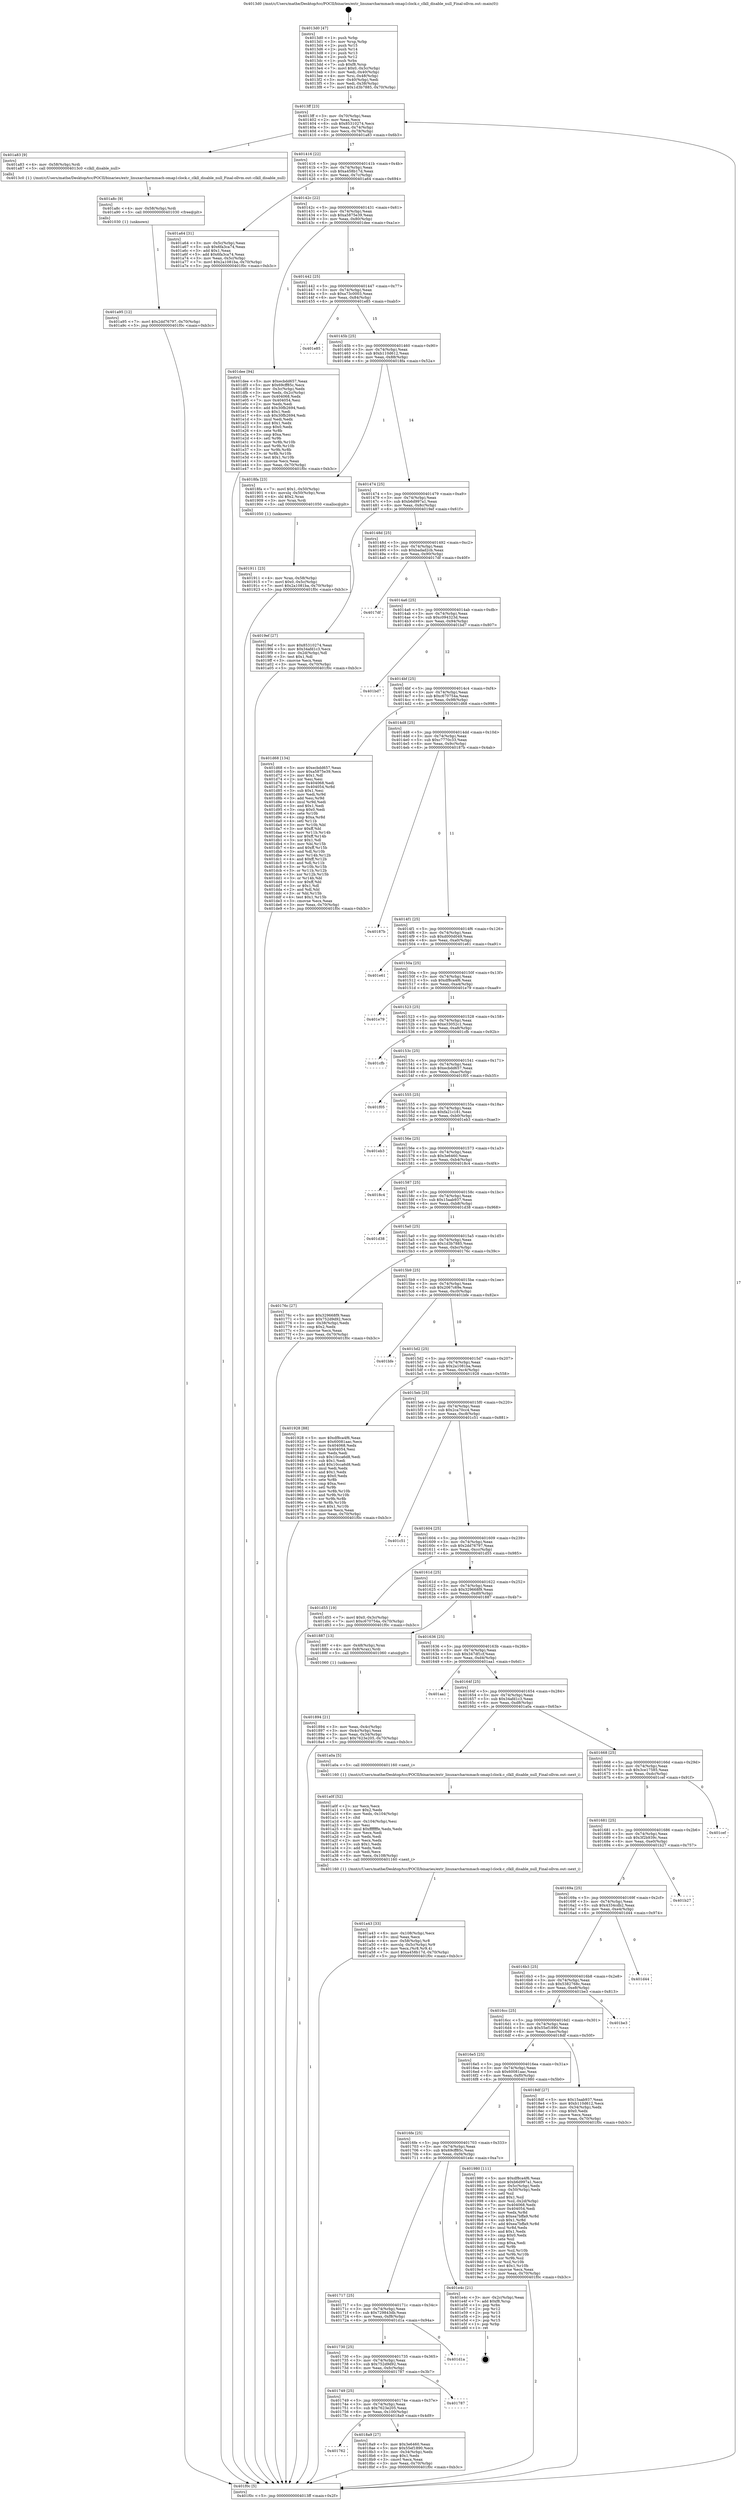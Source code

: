digraph "0x4013d0" {
  label = "0x4013d0 (/mnt/c/Users/mathe/Desktop/tcc/POCII/binaries/extr_linuxarcharmmach-omap1clock.c_clkll_disable_null_Final-ollvm.out::main(0))"
  labelloc = "t"
  node[shape=record]

  Entry [label="",width=0.3,height=0.3,shape=circle,fillcolor=black,style=filled]
  "0x4013ff" [label="{
     0x4013ff [23]\l
     | [instrs]\l
     &nbsp;&nbsp;0x4013ff \<+3\>: mov -0x70(%rbp),%eax\l
     &nbsp;&nbsp;0x401402 \<+2\>: mov %eax,%ecx\l
     &nbsp;&nbsp;0x401404 \<+6\>: sub $0x85310274,%ecx\l
     &nbsp;&nbsp;0x40140a \<+3\>: mov %eax,-0x74(%rbp)\l
     &nbsp;&nbsp;0x40140d \<+3\>: mov %ecx,-0x78(%rbp)\l
     &nbsp;&nbsp;0x401410 \<+6\>: je 0000000000401a83 \<main+0x6b3\>\l
  }"]
  "0x401a83" [label="{
     0x401a83 [9]\l
     | [instrs]\l
     &nbsp;&nbsp;0x401a83 \<+4\>: mov -0x58(%rbp),%rdi\l
     &nbsp;&nbsp;0x401a87 \<+5\>: call 00000000004013c0 \<clkll_disable_null\>\l
     | [calls]\l
     &nbsp;&nbsp;0x4013c0 \{1\} (/mnt/c/Users/mathe/Desktop/tcc/POCII/binaries/extr_linuxarcharmmach-omap1clock.c_clkll_disable_null_Final-ollvm.out::clkll_disable_null)\l
  }"]
  "0x401416" [label="{
     0x401416 [22]\l
     | [instrs]\l
     &nbsp;&nbsp;0x401416 \<+5\>: jmp 000000000040141b \<main+0x4b\>\l
     &nbsp;&nbsp;0x40141b \<+3\>: mov -0x74(%rbp),%eax\l
     &nbsp;&nbsp;0x40141e \<+5\>: sub $0xa458b17d,%eax\l
     &nbsp;&nbsp;0x401423 \<+3\>: mov %eax,-0x7c(%rbp)\l
     &nbsp;&nbsp;0x401426 \<+6\>: je 0000000000401a64 \<main+0x694\>\l
  }"]
  Exit [label="",width=0.3,height=0.3,shape=circle,fillcolor=black,style=filled,peripheries=2]
  "0x401a64" [label="{
     0x401a64 [31]\l
     | [instrs]\l
     &nbsp;&nbsp;0x401a64 \<+3\>: mov -0x5c(%rbp),%eax\l
     &nbsp;&nbsp;0x401a67 \<+5\>: sub $0x6fa3ca74,%eax\l
     &nbsp;&nbsp;0x401a6c \<+3\>: add $0x1,%eax\l
     &nbsp;&nbsp;0x401a6f \<+5\>: add $0x6fa3ca74,%eax\l
     &nbsp;&nbsp;0x401a74 \<+3\>: mov %eax,-0x5c(%rbp)\l
     &nbsp;&nbsp;0x401a77 \<+7\>: movl $0x2a1081ba,-0x70(%rbp)\l
     &nbsp;&nbsp;0x401a7e \<+5\>: jmp 0000000000401f0c \<main+0xb3c\>\l
  }"]
  "0x40142c" [label="{
     0x40142c [22]\l
     | [instrs]\l
     &nbsp;&nbsp;0x40142c \<+5\>: jmp 0000000000401431 \<main+0x61\>\l
     &nbsp;&nbsp;0x401431 \<+3\>: mov -0x74(%rbp),%eax\l
     &nbsp;&nbsp;0x401434 \<+5\>: sub $0xa5875e39,%eax\l
     &nbsp;&nbsp;0x401439 \<+3\>: mov %eax,-0x80(%rbp)\l
     &nbsp;&nbsp;0x40143c \<+6\>: je 0000000000401dee \<main+0xa1e\>\l
  }"]
  "0x401a95" [label="{
     0x401a95 [12]\l
     | [instrs]\l
     &nbsp;&nbsp;0x401a95 \<+7\>: movl $0x2dd76797,-0x70(%rbp)\l
     &nbsp;&nbsp;0x401a9c \<+5\>: jmp 0000000000401f0c \<main+0xb3c\>\l
  }"]
  "0x401dee" [label="{
     0x401dee [94]\l
     | [instrs]\l
     &nbsp;&nbsp;0x401dee \<+5\>: mov $0xecbdd657,%eax\l
     &nbsp;&nbsp;0x401df3 \<+5\>: mov $0x69cff85c,%ecx\l
     &nbsp;&nbsp;0x401df8 \<+3\>: mov -0x3c(%rbp),%edx\l
     &nbsp;&nbsp;0x401dfb \<+3\>: mov %edx,-0x2c(%rbp)\l
     &nbsp;&nbsp;0x401dfe \<+7\>: mov 0x404068,%edx\l
     &nbsp;&nbsp;0x401e05 \<+7\>: mov 0x404054,%esi\l
     &nbsp;&nbsp;0x401e0c \<+2\>: mov %edx,%edi\l
     &nbsp;&nbsp;0x401e0e \<+6\>: add $0x30fb2694,%edi\l
     &nbsp;&nbsp;0x401e14 \<+3\>: sub $0x1,%edi\l
     &nbsp;&nbsp;0x401e17 \<+6\>: sub $0x30fb2694,%edi\l
     &nbsp;&nbsp;0x401e1d \<+3\>: imul %edi,%edx\l
     &nbsp;&nbsp;0x401e20 \<+3\>: and $0x1,%edx\l
     &nbsp;&nbsp;0x401e23 \<+3\>: cmp $0x0,%edx\l
     &nbsp;&nbsp;0x401e26 \<+4\>: sete %r8b\l
     &nbsp;&nbsp;0x401e2a \<+3\>: cmp $0xa,%esi\l
     &nbsp;&nbsp;0x401e2d \<+4\>: setl %r9b\l
     &nbsp;&nbsp;0x401e31 \<+3\>: mov %r8b,%r10b\l
     &nbsp;&nbsp;0x401e34 \<+3\>: and %r9b,%r10b\l
     &nbsp;&nbsp;0x401e37 \<+3\>: xor %r9b,%r8b\l
     &nbsp;&nbsp;0x401e3a \<+3\>: or %r8b,%r10b\l
     &nbsp;&nbsp;0x401e3d \<+4\>: test $0x1,%r10b\l
     &nbsp;&nbsp;0x401e41 \<+3\>: cmovne %ecx,%eax\l
     &nbsp;&nbsp;0x401e44 \<+3\>: mov %eax,-0x70(%rbp)\l
     &nbsp;&nbsp;0x401e47 \<+5\>: jmp 0000000000401f0c \<main+0xb3c\>\l
  }"]
  "0x401442" [label="{
     0x401442 [25]\l
     | [instrs]\l
     &nbsp;&nbsp;0x401442 \<+5\>: jmp 0000000000401447 \<main+0x77\>\l
     &nbsp;&nbsp;0x401447 \<+3\>: mov -0x74(%rbp),%eax\l
     &nbsp;&nbsp;0x40144a \<+5\>: sub $0xa73c0003,%eax\l
     &nbsp;&nbsp;0x40144f \<+6\>: mov %eax,-0x84(%rbp)\l
     &nbsp;&nbsp;0x401455 \<+6\>: je 0000000000401e85 \<main+0xab5\>\l
  }"]
  "0x401a8c" [label="{
     0x401a8c [9]\l
     | [instrs]\l
     &nbsp;&nbsp;0x401a8c \<+4\>: mov -0x58(%rbp),%rdi\l
     &nbsp;&nbsp;0x401a90 \<+5\>: call 0000000000401030 \<free@plt\>\l
     | [calls]\l
     &nbsp;&nbsp;0x401030 \{1\} (unknown)\l
  }"]
  "0x401e85" [label="{
     0x401e85\l
  }", style=dashed]
  "0x40145b" [label="{
     0x40145b [25]\l
     | [instrs]\l
     &nbsp;&nbsp;0x40145b \<+5\>: jmp 0000000000401460 \<main+0x90\>\l
     &nbsp;&nbsp;0x401460 \<+3\>: mov -0x74(%rbp),%eax\l
     &nbsp;&nbsp;0x401463 \<+5\>: sub $0xb110d612,%eax\l
     &nbsp;&nbsp;0x401468 \<+6\>: mov %eax,-0x88(%rbp)\l
     &nbsp;&nbsp;0x40146e \<+6\>: je 00000000004018fa \<main+0x52a\>\l
  }"]
  "0x401a43" [label="{
     0x401a43 [33]\l
     | [instrs]\l
     &nbsp;&nbsp;0x401a43 \<+6\>: mov -0x108(%rbp),%ecx\l
     &nbsp;&nbsp;0x401a49 \<+3\>: imul %eax,%ecx\l
     &nbsp;&nbsp;0x401a4c \<+4\>: mov -0x58(%rbp),%r8\l
     &nbsp;&nbsp;0x401a50 \<+4\>: movslq -0x5c(%rbp),%r9\l
     &nbsp;&nbsp;0x401a54 \<+4\>: mov %ecx,(%r8,%r9,4)\l
     &nbsp;&nbsp;0x401a58 \<+7\>: movl $0xa458b17d,-0x70(%rbp)\l
     &nbsp;&nbsp;0x401a5f \<+5\>: jmp 0000000000401f0c \<main+0xb3c\>\l
  }"]
  "0x4018fa" [label="{
     0x4018fa [23]\l
     | [instrs]\l
     &nbsp;&nbsp;0x4018fa \<+7\>: movl $0x1,-0x50(%rbp)\l
     &nbsp;&nbsp;0x401901 \<+4\>: movslq -0x50(%rbp),%rax\l
     &nbsp;&nbsp;0x401905 \<+4\>: shl $0x2,%rax\l
     &nbsp;&nbsp;0x401909 \<+3\>: mov %rax,%rdi\l
     &nbsp;&nbsp;0x40190c \<+5\>: call 0000000000401050 \<malloc@plt\>\l
     | [calls]\l
     &nbsp;&nbsp;0x401050 \{1\} (unknown)\l
  }"]
  "0x401474" [label="{
     0x401474 [25]\l
     | [instrs]\l
     &nbsp;&nbsp;0x401474 \<+5\>: jmp 0000000000401479 \<main+0xa9\>\l
     &nbsp;&nbsp;0x401479 \<+3\>: mov -0x74(%rbp),%eax\l
     &nbsp;&nbsp;0x40147c \<+5\>: sub $0xb6d997a1,%eax\l
     &nbsp;&nbsp;0x401481 \<+6\>: mov %eax,-0x8c(%rbp)\l
     &nbsp;&nbsp;0x401487 \<+6\>: je 00000000004019ef \<main+0x61f\>\l
  }"]
  "0x401a0f" [label="{
     0x401a0f [52]\l
     | [instrs]\l
     &nbsp;&nbsp;0x401a0f \<+2\>: xor %ecx,%ecx\l
     &nbsp;&nbsp;0x401a11 \<+5\>: mov $0x2,%edx\l
     &nbsp;&nbsp;0x401a16 \<+6\>: mov %edx,-0x104(%rbp)\l
     &nbsp;&nbsp;0x401a1c \<+1\>: cltd\l
     &nbsp;&nbsp;0x401a1d \<+6\>: mov -0x104(%rbp),%esi\l
     &nbsp;&nbsp;0x401a23 \<+2\>: idiv %esi\l
     &nbsp;&nbsp;0x401a25 \<+6\>: imul $0xfffffffe,%edx,%edx\l
     &nbsp;&nbsp;0x401a2b \<+2\>: mov %ecx,%edi\l
     &nbsp;&nbsp;0x401a2d \<+2\>: sub %edx,%edi\l
     &nbsp;&nbsp;0x401a2f \<+2\>: mov %ecx,%edx\l
     &nbsp;&nbsp;0x401a31 \<+3\>: sub $0x1,%edx\l
     &nbsp;&nbsp;0x401a34 \<+2\>: add %edx,%edi\l
     &nbsp;&nbsp;0x401a36 \<+2\>: sub %edi,%ecx\l
     &nbsp;&nbsp;0x401a38 \<+6\>: mov %ecx,-0x108(%rbp)\l
     &nbsp;&nbsp;0x401a3e \<+5\>: call 0000000000401160 \<next_i\>\l
     | [calls]\l
     &nbsp;&nbsp;0x401160 \{1\} (/mnt/c/Users/mathe/Desktop/tcc/POCII/binaries/extr_linuxarcharmmach-omap1clock.c_clkll_disable_null_Final-ollvm.out::next_i)\l
  }"]
  "0x4019ef" [label="{
     0x4019ef [27]\l
     | [instrs]\l
     &nbsp;&nbsp;0x4019ef \<+5\>: mov $0x85310274,%eax\l
     &nbsp;&nbsp;0x4019f4 \<+5\>: mov $0x34afd1c3,%ecx\l
     &nbsp;&nbsp;0x4019f9 \<+3\>: mov -0x2d(%rbp),%dl\l
     &nbsp;&nbsp;0x4019fc \<+3\>: test $0x1,%dl\l
     &nbsp;&nbsp;0x4019ff \<+3\>: cmovne %ecx,%eax\l
     &nbsp;&nbsp;0x401a02 \<+3\>: mov %eax,-0x70(%rbp)\l
     &nbsp;&nbsp;0x401a05 \<+5\>: jmp 0000000000401f0c \<main+0xb3c\>\l
  }"]
  "0x40148d" [label="{
     0x40148d [25]\l
     | [instrs]\l
     &nbsp;&nbsp;0x40148d \<+5\>: jmp 0000000000401492 \<main+0xc2\>\l
     &nbsp;&nbsp;0x401492 \<+3\>: mov -0x74(%rbp),%eax\l
     &nbsp;&nbsp;0x401495 \<+5\>: sub $0xbadad2cb,%eax\l
     &nbsp;&nbsp;0x40149a \<+6\>: mov %eax,-0x90(%rbp)\l
     &nbsp;&nbsp;0x4014a0 \<+6\>: je 00000000004017df \<main+0x40f\>\l
  }"]
  "0x401911" [label="{
     0x401911 [23]\l
     | [instrs]\l
     &nbsp;&nbsp;0x401911 \<+4\>: mov %rax,-0x58(%rbp)\l
     &nbsp;&nbsp;0x401915 \<+7\>: movl $0x0,-0x5c(%rbp)\l
     &nbsp;&nbsp;0x40191c \<+7\>: movl $0x2a1081ba,-0x70(%rbp)\l
     &nbsp;&nbsp;0x401923 \<+5\>: jmp 0000000000401f0c \<main+0xb3c\>\l
  }"]
  "0x4017df" [label="{
     0x4017df\l
  }", style=dashed]
  "0x4014a6" [label="{
     0x4014a6 [25]\l
     | [instrs]\l
     &nbsp;&nbsp;0x4014a6 \<+5\>: jmp 00000000004014ab \<main+0xdb\>\l
     &nbsp;&nbsp;0x4014ab \<+3\>: mov -0x74(%rbp),%eax\l
     &nbsp;&nbsp;0x4014ae \<+5\>: sub $0xc094323d,%eax\l
     &nbsp;&nbsp;0x4014b3 \<+6\>: mov %eax,-0x94(%rbp)\l
     &nbsp;&nbsp;0x4014b9 \<+6\>: je 0000000000401bd7 \<main+0x807\>\l
  }"]
  "0x401762" [label="{
     0x401762\l
  }", style=dashed]
  "0x401bd7" [label="{
     0x401bd7\l
  }", style=dashed]
  "0x4014bf" [label="{
     0x4014bf [25]\l
     | [instrs]\l
     &nbsp;&nbsp;0x4014bf \<+5\>: jmp 00000000004014c4 \<main+0xf4\>\l
     &nbsp;&nbsp;0x4014c4 \<+3\>: mov -0x74(%rbp),%eax\l
     &nbsp;&nbsp;0x4014c7 \<+5\>: sub $0xc670754a,%eax\l
     &nbsp;&nbsp;0x4014cc \<+6\>: mov %eax,-0x98(%rbp)\l
     &nbsp;&nbsp;0x4014d2 \<+6\>: je 0000000000401d68 \<main+0x998\>\l
  }"]
  "0x4018a9" [label="{
     0x4018a9 [27]\l
     | [instrs]\l
     &nbsp;&nbsp;0x4018a9 \<+5\>: mov $0x3e6460,%eax\l
     &nbsp;&nbsp;0x4018ae \<+5\>: mov $0x55ef1890,%ecx\l
     &nbsp;&nbsp;0x4018b3 \<+3\>: mov -0x34(%rbp),%edx\l
     &nbsp;&nbsp;0x4018b6 \<+3\>: cmp $0x1,%edx\l
     &nbsp;&nbsp;0x4018b9 \<+3\>: cmovl %ecx,%eax\l
     &nbsp;&nbsp;0x4018bc \<+3\>: mov %eax,-0x70(%rbp)\l
     &nbsp;&nbsp;0x4018bf \<+5\>: jmp 0000000000401f0c \<main+0xb3c\>\l
  }"]
  "0x401d68" [label="{
     0x401d68 [134]\l
     | [instrs]\l
     &nbsp;&nbsp;0x401d68 \<+5\>: mov $0xecbdd657,%eax\l
     &nbsp;&nbsp;0x401d6d \<+5\>: mov $0xa5875e39,%ecx\l
     &nbsp;&nbsp;0x401d72 \<+2\>: mov $0x1,%dl\l
     &nbsp;&nbsp;0x401d74 \<+2\>: xor %esi,%esi\l
     &nbsp;&nbsp;0x401d76 \<+7\>: mov 0x404068,%edi\l
     &nbsp;&nbsp;0x401d7d \<+8\>: mov 0x404054,%r8d\l
     &nbsp;&nbsp;0x401d85 \<+3\>: sub $0x1,%esi\l
     &nbsp;&nbsp;0x401d88 \<+3\>: mov %edi,%r9d\l
     &nbsp;&nbsp;0x401d8b \<+3\>: add %esi,%r9d\l
     &nbsp;&nbsp;0x401d8e \<+4\>: imul %r9d,%edi\l
     &nbsp;&nbsp;0x401d92 \<+3\>: and $0x1,%edi\l
     &nbsp;&nbsp;0x401d95 \<+3\>: cmp $0x0,%edi\l
     &nbsp;&nbsp;0x401d98 \<+4\>: sete %r10b\l
     &nbsp;&nbsp;0x401d9c \<+4\>: cmp $0xa,%r8d\l
     &nbsp;&nbsp;0x401da0 \<+4\>: setl %r11b\l
     &nbsp;&nbsp;0x401da4 \<+3\>: mov %r10b,%bl\l
     &nbsp;&nbsp;0x401da7 \<+3\>: xor $0xff,%bl\l
     &nbsp;&nbsp;0x401daa \<+3\>: mov %r11b,%r14b\l
     &nbsp;&nbsp;0x401dad \<+4\>: xor $0xff,%r14b\l
     &nbsp;&nbsp;0x401db1 \<+3\>: xor $0x1,%dl\l
     &nbsp;&nbsp;0x401db4 \<+3\>: mov %bl,%r15b\l
     &nbsp;&nbsp;0x401db7 \<+4\>: and $0xff,%r15b\l
     &nbsp;&nbsp;0x401dbb \<+3\>: and %dl,%r10b\l
     &nbsp;&nbsp;0x401dbe \<+3\>: mov %r14b,%r12b\l
     &nbsp;&nbsp;0x401dc1 \<+4\>: and $0xff,%r12b\l
     &nbsp;&nbsp;0x401dc5 \<+3\>: and %dl,%r11b\l
     &nbsp;&nbsp;0x401dc8 \<+3\>: or %r10b,%r15b\l
     &nbsp;&nbsp;0x401dcb \<+3\>: or %r11b,%r12b\l
     &nbsp;&nbsp;0x401dce \<+3\>: xor %r12b,%r15b\l
     &nbsp;&nbsp;0x401dd1 \<+3\>: or %r14b,%bl\l
     &nbsp;&nbsp;0x401dd4 \<+3\>: xor $0xff,%bl\l
     &nbsp;&nbsp;0x401dd7 \<+3\>: or $0x1,%dl\l
     &nbsp;&nbsp;0x401dda \<+2\>: and %dl,%bl\l
     &nbsp;&nbsp;0x401ddc \<+3\>: or %bl,%r15b\l
     &nbsp;&nbsp;0x401ddf \<+4\>: test $0x1,%r15b\l
     &nbsp;&nbsp;0x401de3 \<+3\>: cmovne %ecx,%eax\l
     &nbsp;&nbsp;0x401de6 \<+3\>: mov %eax,-0x70(%rbp)\l
     &nbsp;&nbsp;0x401de9 \<+5\>: jmp 0000000000401f0c \<main+0xb3c\>\l
  }"]
  "0x4014d8" [label="{
     0x4014d8 [25]\l
     | [instrs]\l
     &nbsp;&nbsp;0x4014d8 \<+5\>: jmp 00000000004014dd \<main+0x10d\>\l
     &nbsp;&nbsp;0x4014dd \<+3\>: mov -0x74(%rbp),%eax\l
     &nbsp;&nbsp;0x4014e0 \<+5\>: sub $0xc7770c33,%eax\l
     &nbsp;&nbsp;0x4014e5 \<+6\>: mov %eax,-0x9c(%rbp)\l
     &nbsp;&nbsp;0x4014eb \<+6\>: je 000000000040187b \<main+0x4ab\>\l
  }"]
  "0x401749" [label="{
     0x401749 [25]\l
     | [instrs]\l
     &nbsp;&nbsp;0x401749 \<+5\>: jmp 000000000040174e \<main+0x37e\>\l
     &nbsp;&nbsp;0x40174e \<+3\>: mov -0x74(%rbp),%eax\l
     &nbsp;&nbsp;0x401751 \<+5\>: sub $0x7623e205,%eax\l
     &nbsp;&nbsp;0x401756 \<+6\>: mov %eax,-0x100(%rbp)\l
     &nbsp;&nbsp;0x40175c \<+6\>: je 00000000004018a9 \<main+0x4d9\>\l
  }"]
  "0x40187b" [label="{
     0x40187b\l
  }", style=dashed]
  "0x4014f1" [label="{
     0x4014f1 [25]\l
     | [instrs]\l
     &nbsp;&nbsp;0x4014f1 \<+5\>: jmp 00000000004014f6 \<main+0x126\>\l
     &nbsp;&nbsp;0x4014f6 \<+3\>: mov -0x74(%rbp),%eax\l
     &nbsp;&nbsp;0x4014f9 \<+5\>: sub $0xd000d049,%eax\l
     &nbsp;&nbsp;0x4014fe \<+6\>: mov %eax,-0xa0(%rbp)\l
     &nbsp;&nbsp;0x401504 \<+6\>: je 0000000000401e61 \<main+0xa91\>\l
  }"]
  "0x401787" [label="{
     0x401787\l
  }", style=dashed]
  "0x401e61" [label="{
     0x401e61\l
  }", style=dashed]
  "0x40150a" [label="{
     0x40150a [25]\l
     | [instrs]\l
     &nbsp;&nbsp;0x40150a \<+5\>: jmp 000000000040150f \<main+0x13f\>\l
     &nbsp;&nbsp;0x40150f \<+3\>: mov -0x74(%rbp),%eax\l
     &nbsp;&nbsp;0x401512 \<+5\>: sub $0xdf8ca4f6,%eax\l
     &nbsp;&nbsp;0x401517 \<+6\>: mov %eax,-0xa4(%rbp)\l
     &nbsp;&nbsp;0x40151d \<+6\>: je 0000000000401e79 \<main+0xaa9\>\l
  }"]
  "0x401730" [label="{
     0x401730 [25]\l
     | [instrs]\l
     &nbsp;&nbsp;0x401730 \<+5\>: jmp 0000000000401735 \<main+0x365\>\l
     &nbsp;&nbsp;0x401735 \<+3\>: mov -0x74(%rbp),%eax\l
     &nbsp;&nbsp;0x401738 \<+5\>: sub $0x752d9d92,%eax\l
     &nbsp;&nbsp;0x40173d \<+6\>: mov %eax,-0xfc(%rbp)\l
     &nbsp;&nbsp;0x401743 \<+6\>: je 0000000000401787 \<main+0x3b7\>\l
  }"]
  "0x401e79" [label="{
     0x401e79\l
  }", style=dashed]
  "0x401523" [label="{
     0x401523 [25]\l
     | [instrs]\l
     &nbsp;&nbsp;0x401523 \<+5\>: jmp 0000000000401528 \<main+0x158\>\l
     &nbsp;&nbsp;0x401528 \<+3\>: mov -0x74(%rbp),%eax\l
     &nbsp;&nbsp;0x40152b \<+5\>: sub $0xe33052c1,%eax\l
     &nbsp;&nbsp;0x401530 \<+6\>: mov %eax,-0xa8(%rbp)\l
     &nbsp;&nbsp;0x401536 \<+6\>: je 0000000000401cfb \<main+0x92b\>\l
  }"]
  "0x401d1a" [label="{
     0x401d1a\l
  }", style=dashed]
  "0x401cfb" [label="{
     0x401cfb\l
  }", style=dashed]
  "0x40153c" [label="{
     0x40153c [25]\l
     | [instrs]\l
     &nbsp;&nbsp;0x40153c \<+5\>: jmp 0000000000401541 \<main+0x171\>\l
     &nbsp;&nbsp;0x401541 \<+3\>: mov -0x74(%rbp),%eax\l
     &nbsp;&nbsp;0x401544 \<+5\>: sub $0xecbdd657,%eax\l
     &nbsp;&nbsp;0x401549 \<+6\>: mov %eax,-0xac(%rbp)\l
     &nbsp;&nbsp;0x40154f \<+6\>: je 0000000000401f05 \<main+0xb35\>\l
  }"]
  "0x401717" [label="{
     0x401717 [25]\l
     | [instrs]\l
     &nbsp;&nbsp;0x401717 \<+5\>: jmp 000000000040171c \<main+0x34c\>\l
     &nbsp;&nbsp;0x40171c \<+3\>: mov -0x74(%rbp),%eax\l
     &nbsp;&nbsp;0x40171f \<+5\>: sub $0x729843db,%eax\l
     &nbsp;&nbsp;0x401724 \<+6\>: mov %eax,-0xf8(%rbp)\l
     &nbsp;&nbsp;0x40172a \<+6\>: je 0000000000401d1a \<main+0x94a\>\l
  }"]
  "0x401f05" [label="{
     0x401f05\l
  }", style=dashed]
  "0x401555" [label="{
     0x401555 [25]\l
     | [instrs]\l
     &nbsp;&nbsp;0x401555 \<+5\>: jmp 000000000040155a \<main+0x18a\>\l
     &nbsp;&nbsp;0x40155a \<+3\>: mov -0x74(%rbp),%eax\l
     &nbsp;&nbsp;0x40155d \<+5\>: sub $0xfa21c181,%eax\l
     &nbsp;&nbsp;0x401562 \<+6\>: mov %eax,-0xb0(%rbp)\l
     &nbsp;&nbsp;0x401568 \<+6\>: je 0000000000401eb3 \<main+0xae3\>\l
  }"]
  "0x401e4c" [label="{
     0x401e4c [21]\l
     | [instrs]\l
     &nbsp;&nbsp;0x401e4c \<+3\>: mov -0x2c(%rbp),%eax\l
     &nbsp;&nbsp;0x401e4f \<+7\>: add $0xf8,%rsp\l
     &nbsp;&nbsp;0x401e56 \<+1\>: pop %rbx\l
     &nbsp;&nbsp;0x401e57 \<+2\>: pop %r12\l
     &nbsp;&nbsp;0x401e59 \<+2\>: pop %r13\l
     &nbsp;&nbsp;0x401e5b \<+2\>: pop %r14\l
     &nbsp;&nbsp;0x401e5d \<+2\>: pop %r15\l
     &nbsp;&nbsp;0x401e5f \<+1\>: pop %rbp\l
     &nbsp;&nbsp;0x401e60 \<+1\>: ret\l
  }"]
  "0x401eb3" [label="{
     0x401eb3\l
  }", style=dashed]
  "0x40156e" [label="{
     0x40156e [25]\l
     | [instrs]\l
     &nbsp;&nbsp;0x40156e \<+5\>: jmp 0000000000401573 \<main+0x1a3\>\l
     &nbsp;&nbsp;0x401573 \<+3\>: mov -0x74(%rbp),%eax\l
     &nbsp;&nbsp;0x401576 \<+5\>: sub $0x3e6460,%eax\l
     &nbsp;&nbsp;0x40157b \<+6\>: mov %eax,-0xb4(%rbp)\l
     &nbsp;&nbsp;0x401581 \<+6\>: je 00000000004018c4 \<main+0x4f4\>\l
  }"]
  "0x4016fe" [label="{
     0x4016fe [25]\l
     | [instrs]\l
     &nbsp;&nbsp;0x4016fe \<+5\>: jmp 0000000000401703 \<main+0x333\>\l
     &nbsp;&nbsp;0x401703 \<+3\>: mov -0x74(%rbp),%eax\l
     &nbsp;&nbsp;0x401706 \<+5\>: sub $0x69cff85c,%eax\l
     &nbsp;&nbsp;0x40170b \<+6\>: mov %eax,-0xf4(%rbp)\l
     &nbsp;&nbsp;0x401711 \<+6\>: je 0000000000401e4c \<main+0xa7c\>\l
  }"]
  "0x4018c4" [label="{
     0x4018c4\l
  }", style=dashed]
  "0x401587" [label="{
     0x401587 [25]\l
     | [instrs]\l
     &nbsp;&nbsp;0x401587 \<+5\>: jmp 000000000040158c \<main+0x1bc\>\l
     &nbsp;&nbsp;0x40158c \<+3\>: mov -0x74(%rbp),%eax\l
     &nbsp;&nbsp;0x40158f \<+5\>: sub $0x15aab937,%eax\l
     &nbsp;&nbsp;0x401594 \<+6\>: mov %eax,-0xb8(%rbp)\l
     &nbsp;&nbsp;0x40159a \<+6\>: je 0000000000401d38 \<main+0x968\>\l
  }"]
  "0x401980" [label="{
     0x401980 [111]\l
     | [instrs]\l
     &nbsp;&nbsp;0x401980 \<+5\>: mov $0xdf8ca4f6,%eax\l
     &nbsp;&nbsp;0x401985 \<+5\>: mov $0xb6d997a1,%ecx\l
     &nbsp;&nbsp;0x40198a \<+3\>: mov -0x5c(%rbp),%edx\l
     &nbsp;&nbsp;0x40198d \<+3\>: cmp -0x50(%rbp),%edx\l
     &nbsp;&nbsp;0x401990 \<+4\>: setl %sil\l
     &nbsp;&nbsp;0x401994 \<+4\>: and $0x1,%sil\l
     &nbsp;&nbsp;0x401998 \<+4\>: mov %sil,-0x2d(%rbp)\l
     &nbsp;&nbsp;0x40199c \<+7\>: mov 0x404068,%edx\l
     &nbsp;&nbsp;0x4019a3 \<+7\>: mov 0x404054,%edi\l
     &nbsp;&nbsp;0x4019aa \<+3\>: mov %edx,%r8d\l
     &nbsp;&nbsp;0x4019ad \<+7\>: sub $0xea7bffa9,%r8d\l
     &nbsp;&nbsp;0x4019b4 \<+4\>: sub $0x1,%r8d\l
     &nbsp;&nbsp;0x4019b8 \<+7\>: add $0xea7bffa9,%r8d\l
     &nbsp;&nbsp;0x4019bf \<+4\>: imul %r8d,%edx\l
     &nbsp;&nbsp;0x4019c3 \<+3\>: and $0x1,%edx\l
     &nbsp;&nbsp;0x4019c6 \<+3\>: cmp $0x0,%edx\l
     &nbsp;&nbsp;0x4019c9 \<+4\>: sete %sil\l
     &nbsp;&nbsp;0x4019cd \<+3\>: cmp $0xa,%edi\l
     &nbsp;&nbsp;0x4019d0 \<+4\>: setl %r9b\l
     &nbsp;&nbsp;0x4019d4 \<+3\>: mov %sil,%r10b\l
     &nbsp;&nbsp;0x4019d7 \<+3\>: and %r9b,%r10b\l
     &nbsp;&nbsp;0x4019da \<+3\>: xor %r9b,%sil\l
     &nbsp;&nbsp;0x4019dd \<+3\>: or %sil,%r10b\l
     &nbsp;&nbsp;0x4019e0 \<+4\>: test $0x1,%r10b\l
     &nbsp;&nbsp;0x4019e4 \<+3\>: cmovne %ecx,%eax\l
     &nbsp;&nbsp;0x4019e7 \<+3\>: mov %eax,-0x70(%rbp)\l
     &nbsp;&nbsp;0x4019ea \<+5\>: jmp 0000000000401f0c \<main+0xb3c\>\l
  }"]
  "0x401d38" [label="{
     0x401d38\l
  }", style=dashed]
  "0x4015a0" [label="{
     0x4015a0 [25]\l
     | [instrs]\l
     &nbsp;&nbsp;0x4015a0 \<+5\>: jmp 00000000004015a5 \<main+0x1d5\>\l
     &nbsp;&nbsp;0x4015a5 \<+3\>: mov -0x74(%rbp),%eax\l
     &nbsp;&nbsp;0x4015a8 \<+5\>: sub $0x1d3b7885,%eax\l
     &nbsp;&nbsp;0x4015ad \<+6\>: mov %eax,-0xbc(%rbp)\l
     &nbsp;&nbsp;0x4015b3 \<+6\>: je 000000000040176c \<main+0x39c\>\l
  }"]
  "0x4016e5" [label="{
     0x4016e5 [25]\l
     | [instrs]\l
     &nbsp;&nbsp;0x4016e5 \<+5\>: jmp 00000000004016ea \<main+0x31a\>\l
     &nbsp;&nbsp;0x4016ea \<+3\>: mov -0x74(%rbp),%eax\l
     &nbsp;&nbsp;0x4016ed \<+5\>: sub $0x60081aac,%eax\l
     &nbsp;&nbsp;0x4016f2 \<+6\>: mov %eax,-0xf0(%rbp)\l
     &nbsp;&nbsp;0x4016f8 \<+6\>: je 0000000000401980 \<main+0x5b0\>\l
  }"]
  "0x40176c" [label="{
     0x40176c [27]\l
     | [instrs]\l
     &nbsp;&nbsp;0x40176c \<+5\>: mov $0x329668f9,%eax\l
     &nbsp;&nbsp;0x401771 \<+5\>: mov $0x752d9d92,%ecx\l
     &nbsp;&nbsp;0x401776 \<+3\>: mov -0x38(%rbp),%edx\l
     &nbsp;&nbsp;0x401779 \<+3\>: cmp $0x2,%edx\l
     &nbsp;&nbsp;0x40177c \<+3\>: cmovne %ecx,%eax\l
     &nbsp;&nbsp;0x40177f \<+3\>: mov %eax,-0x70(%rbp)\l
     &nbsp;&nbsp;0x401782 \<+5\>: jmp 0000000000401f0c \<main+0xb3c\>\l
  }"]
  "0x4015b9" [label="{
     0x4015b9 [25]\l
     | [instrs]\l
     &nbsp;&nbsp;0x4015b9 \<+5\>: jmp 00000000004015be \<main+0x1ee\>\l
     &nbsp;&nbsp;0x4015be \<+3\>: mov -0x74(%rbp),%eax\l
     &nbsp;&nbsp;0x4015c1 \<+5\>: sub $0x2067c69e,%eax\l
     &nbsp;&nbsp;0x4015c6 \<+6\>: mov %eax,-0xc0(%rbp)\l
     &nbsp;&nbsp;0x4015cc \<+6\>: je 0000000000401bfe \<main+0x82e\>\l
  }"]
  "0x401f0c" [label="{
     0x401f0c [5]\l
     | [instrs]\l
     &nbsp;&nbsp;0x401f0c \<+5\>: jmp 00000000004013ff \<main+0x2f\>\l
  }"]
  "0x4013d0" [label="{
     0x4013d0 [47]\l
     | [instrs]\l
     &nbsp;&nbsp;0x4013d0 \<+1\>: push %rbp\l
     &nbsp;&nbsp;0x4013d1 \<+3\>: mov %rsp,%rbp\l
     &nbsp;&nbsp;0x4013d4 \<+2\>: push %r15\l
     &nbsp;&nbsp;0x4013d6 \<+2\>: push %r14\l
     &nbsp;&nbsp;0x4013d8 \<+2\>: push %r13\l
     &nbsp;&nbsp;0x4013da \<+2\>: push %r12\l
     &nbsp;&nbsp;0x4013dc \<+1\>: push %rbx\l
     &nbsp;&nbsp;0x4013dd \<+7\>: sub $0xf8,%rsp\l
     &nbsp;&nbsp;0x4013e4 \<+7\>: movl $0x0,-0x3c(%rbp)\l
     &nbsp;&nbsp;0x4013eb \<+3\>: mov %edi,-0x40(%rbp)\l
     &nbsp;&nbsp;0x4013ee \<+4\>: mov %rsi,-0x48(%rbp)\l
     &nbsp;&nbsp;0x4013f2 \<+3\>: mov -0x40(%rbp),%edi\l
     &nbsp;&nbsp;0x4013f5 \<+3\>: mov %edi,-0x38(%rbp)\l
     &nbsp;&nbsp;0x4013f8 \<+7\>: movl $0x1d3b7885,-0x70(%rbp)\l
  }"]
  "0x4018df" [label="{
     0x4018df [27]\l
     | [instrs]\l
     &nbsp;&nbsp;0x4018df \<+5\>: mov $0x15aab937,%eax\l
     &nbsp;&nbsp;0x4018e4 \<+5\>: mov $0xb110d612,%ecx\l
     &nbsp;&nbsp;0x4018e9 \<+3\>: mov -0x34(%rbp),%edx\l
     &nbsp;&nbsp;0x4018ec \<+3\>: cmp $0x0,%edx\l
     &nbsp;&nbsp;0x4018ef \<+3\>: cmove %ecx,%eax\l
     &nbsp;&nbsp;0x4018f2 \<+3\>: mov %eax,-0x70(%rbp)\l
     &nbsp;&nbsp;0x4018f5 \<+5\>: jmp 0000000000401f0c \<main+0xb3c\>\l
  }"]
  "0x401bfe" [label="{
     0x401bfe\l
  }", style=dashed]
  "0x4015d2" [label="{
     0x4015d2 [25]\l
     | [instrs]\l
     &nbsp;&nbsp;0x4015d2 \<+5\>: jmp 00000000004015d7 \<main+0x207\>\l
     &nbsp;&nbsp;0x4015d7 \<+3\>: mov -0x74(%rbp),%eax\l
     &nbsp;&nbsp;0x4015da \<+5\>: sub $0x2a1081ba,%eax\l
     &nbsp;&nbsp;0x4015df \<+6\>: mov %eax,-0xc4(%rbp)\l
     &nbsp;&nbsp;0x4015e5 \<+6\>: je 0000000000401928 \<main+0x558\>\l
  }"]
  "0x4016cc" [label="{
     0x4016cc [25]\l
     | [instrs]\l
     &nbsp;&nbsp;0x4016cc \<+5\>: jmp 00000000004016d1 \<main+0x301\>\l
     &nbsp;&nbsp;0x4016d1 \<+3\>: mov -0x74(%rbp),%eax\l
     &nbsp;&nbsp;0x4016d4 \<+5\>: sub $0x55ef1890,%eax\l
     &nbsp;&nbsp;0x4016d9 \<+6\>: mov %eax,-0xec(%rbp)\l
     &nbsp;&nbsp;0x4016df \<+6\>: je 00000000004018df \<main+0x50f\>\l
  }"]
  "0x401928" [label="{
     0x401928 [88]\l
     | [instrs]\l
     &nbsp;&nbsp;0x401928 \<+5\>: mov $0xdf8ca4f6,%eax\l
     &nbsp;&nbsp;0x40192d \<+5\>: mov $0x60081aac,%ecx\l
     &nbsp;&nbsp;0x401932 \<+7\>: mov 0x404068,%edx\l
     &nbsp;&nbsp;0x401939 \<+7\>: mov 0x404054,%esi\l
     &nbsp;&nbsp;0x401940 \<+2\>: mov %edx,%edi\l
     &nbsp;&nbsp;0x401942 \<+6\>: sub $0x10cca6d8,%edi\l
     &nbsp;&nbsp;0x401948 \<+3\>: sub $0x1,%edi\l
     &nbsp;&nbsp;0x40194b \<+6\>: add $0x10cca6d8,%edi\l
     &nbsp;&nbsp;0x401951 \<+3\>: imul %edi,%edx\l
     &nbsp;&nbsp;0x401954 \<+3\>: and $0x1,%edx\l
     &nbsp;&nbsp;0x401957 \<+3\>: cmp $0x0,%edx\l
     &nbsp;&nbsp;0x40195a \<+4\>: sete %r8b\l
     &nbsp;&nbsp;0x40195e \<+3\>: cmp $0xa,%esi\l
     &nbsp;&nbsp;0x401961 \<+4\>: setl %r9b\l
     &nbsp;&nbsp;0x401965 \<+3\>: mov %r8b,%r10b\l
     &nbsp;&nbsp;0x401968 \<+3\>: and %r9b,%r10b\l
     &nbsp;&nbsp;0x40196b \<+3\>: xor %r9b,%r8b\l
     &nbsp;&nbsp;0x40196e \<+3\>: or %r8b,%r10b\l
     &nbsp;&nbsp;0x401971 \<+4\>: test $0x1,%r10b\l
     &nbsp;&nbsp;0x401975 \<+3\>: cmovne %ecx,%eax\l
     &nbsp;&nbsp;0x401978 \<+3\>: mov %eax,-0x70(%rbp)\l
     &nbsp;&nbsp;0x40197b \<+5\>: jmp 0000000000401f0c \<main+0xb3c\>\l
  }"]
  "0x4015eb" [label="{
     0x4015eb [25]\l
     | [instrs]\l
     &nbsp;&nbsp;0x4015eb \<+5\>: jmp 00000000004015f0 \<main+0x220\>\l
     &nbsp;&nbsp;0x4015f0 \<+3\>: mov -0x74(%rbp),%eax\l
     &nbsp;&nbsp;0x4015f3 \<+5\>: sub $0x2ca70cc4,%eax\l
     &nbsp;&nbsp;0x4015f8 \<+6\>: mov %eax,-0xc8(%rbp)\l
     &nbsp;&nbsp;0x4015fe \<+6\>: je 0000000000401c51 \<main+0x881\>\l
  }"]
  "0x401be3" [label="{
     0x401be3\l
  }", style=dashed]
  "0x401c51" [label="{
     0x401c51\l
  }", style=dashed]
  "0x401604" [label="{
     0x401604 [25]\l
     | [instrs]\l
     &nbsp;&nbsp;0x401604 \<+5\>: jmp 0000000000401609 \<main+0x239\>\l
     &nbsp;&nbsp;0x401609 \<+3\>: mov -0x74(%rbp),%eax\l
     &nbsp;&nbsp;0x40160c \<+5\>: sub $0x2dd76797,%eax\l
     &nbsp;&nbsp;0x401611 \<+6\>: mov %eax,-0xcc(%rbp)\l
     &nbsp;&nbsp;0x401617 \<+6\>: je 0000000000401d55 \<main+0x985\>\l
  }"]
  "0x4016b3" [label="{
     0x4016b3 [25]\l
     | [instrs]\l
     &nbsp;&nbsp;0x4016b3 \<+5\>: jmp 00000000004016b8 \<main+0x2e8\>\l
     &nbsp;&nbsp;0x4016b8 \<+3\>: mov -0x74(%rbp),%eax\l
     &nbsp;&nbsp;0x4016bb \<+5\>: sub $0x5382768c,%eax\l
     &nbsp;&nbsp;0x4016c0 \<+6\>: mov %eax,-0xe8(%rbp)\l
     &nbsp;&nbsp;0x4016c6 \<+6\>: je 0000000000401be3 \<main+0x813\>\l
  }"]
  "0x401d55" [label="{
     0x401d55 [19]\l
     | [instrs]\l
     &nbsp;&nbsp;0x401d55 \<+7\>: movl $0x0,-0x3c(%rbp)\l
     &nbsp;&nbsp;0x401d5c \<+7\>: movl $0xc670754a,-0x70(%rbp)\l
     &nbsp;&nbsp;0x401d63 \<+5\>: jmp 0000000000401f0c \<main+0xb3c\>\l
  }"]
  "0x40161d" [label="{
     0x40161d [25]\l
     | [instrs]\l
     &nbsp;&nbsp;0x40161d \<+5\>: jmp 0000000000401622 \<main+0x252\>\l
     &nbsp;&nbsp;0x401622 \<+3\>: mov -0x74(%rbp),%eax\l
     &nbsp;&nbsp;0x401625 \<+5\>: sub $0x329668f9,%eax\l
     &nbsp;&nbsp;0x40162a \<+6\>: mov %eax,-0xd0(%rbp)\l
     &nbsp;&nbsp;0x401630 \<+6\>: je 0000000000401887 \<main+0x4b7\>\l
  }"]
  "0x401d44" [label="{
     0x401d44\l
  }", style=dashed]
  "0x401887" [label="{
     0x401887 [13]\l
     | [instrs]\l
     &nbsp;&nbsp;0x401887 \<+4\>: mov -0x48(%rbp),%rax\l
     &nbsp;&nbsp;0x40188b \<+4\>: mov 0x8(%rax),%rdi\l
     &nbsp;&nbsp;0x40188f \<+5\>: call 0000000000401060 \<atoi@plt\>\l
     | [calls]\l
     &nbsp;&nbsp;0x401060 \{1\} (unknown)\l
  }"]
  "0x401636" [label="{
     0x401636 [25]\l
     | [instrs]\l
     &nbsp;&nbsp;0x401636 \<+5\>: jmp 000000000040163b \<main+0x26b\>\l
     &nbsp;&nbsp;0x40163b \<+3\>: mov -0x74(%rbp),%eax\l
     &nbsp;&nbsp;0x40163e \<+5\>: sub $0x347df1cf,%eax\l
     &nbsp;&nbsp;0x401643 \<+6\>: mov %eax,-0xd4(%rbp)\l
     &nbsp;&nbsp;0x401649 \<+6\>: je 0000000000401aa1 \<main+0x6d1\>\l
  }"]
  "0x401894" [label="{
     0x401894 [21]\l
     | [instrs]\l
     &nbsp;&nbsp;0x401894 \<+3\>: mov %eax,-0x4c(%rbp)\l
     &nbsp;&nbsp;0x401897 \<+3\>: mov -0x4c(%rbp),%eax\l
     &nbsp;&nbsp;0x40189a \<+3\>: mov %eax,-0x34(%rbp)\l
     &nbsp;&nbsp;0x40189d \<+7\>: movl $0x7623e205,-0x70(%rbp)\l
     &nbsp;&nbsp;0x4018a4 \<+5\>: jmp 0000000000401f0c \<main+0xb3c\>\l
  }"]
  "0x40169a" [label="{
     0x40169a [25]\l
     | [instrs]\l
     &nbsp;&nbsp;0x40169a \<+5\>: jmp 000000000040169f \<main+0x2cf\>\l
     &nbsp;&nbsp;0x40169f \<+3\>: mov -0x74(%rbp),%eax\l
     &nbsp;&nbsp;0x4016a2 \<+5\>: sub $0x4334cdb2,%eax\l
     &nbsp;&nbsp;0x4016a7 \<+6\>: mov %eax,-0xe4(%rbp)\l
     &nbsp;&nbsp;0x4016ad \<+6\>: je 0000000000401d44 \<main+0x974\>\l
  }"]
  "0x401aa1" [label="{
     0x401aa1\l
  }", style=dashed]
  "0x40164f" [label="{
     0x40164f [25]\l
     | [instrs]\l
     &nbsp;&nbsp;0x40164f \<+5\>: jmp 0000000000401654 \<main+0x284\>\l
     &nbsp;&nbsp;0x401654 \<+3\>: mov -0x74(%rbp),%eax\l
     &nbsp;&nbsp;0x401657 \<+5\>: sub $0x34afd1c3,%eax\l
     &nbsp;&nbsp;0x40165c \<+6\>: mov %eax,-0xd8(%rbp)\l
     &nbsp;&nbsp;0x401662 \<+6\>: je 0000000000401a0a \<main+0x63a\>\l
  }"]
  "0x401b27" [label="{
     0x401b27\l
  }", style=dashed]
  "0x401a0a" [label="{
     0x401a0a [5]\l
     | [instrs]\l
     &nbsp;&nbsp;0x401a0a \<+5\>: call 0000000000401160 \<next_i\>\l
     | [calls]\l
     &nbsp;&nbsp;0x401160 \{1\} (/mnt/c/Users/mathe/Desktop/tcc/POCII/binaries/extr_linuxarcharmmach-omap1clock.c_clkll_disable_null_Final-ollvm.out::next_i)\l
  }"]
  "0x401668" [label="{
     0x401668 [25]\l
     | [instrs]\l
     &nbsp;&nbsp;0x401668 \<+5\>: jmp 000000000040166d \<main+0x29d\>\l
     &nbsp;&nbsp;0x40166d \<+3\>: mov -0x74(%rbp),%eax\l
     &nbsp;&nbsp;0x401670 \<+5\>: sub $0x3ce17585,%eax\l
     &nbsp;&nbsp;0x401675 \<+6\>: mov %eax,-0xdc(%rbp)\l
     &nbsp;&nbsp;0x40167b \<+6\>: je 0000000000401cef \<main+0x91f\>\l
  }"]
  "0x401681" [label="{
     0x401681 [25]\l
     | [instrs]\l
     &nbsp;&nbsp;0x401681 \<+5\>: jmp 0000000000401686 \<main+0x2b6\>\l
     &nbsp;&nbsp;0x401686 \<+3\>: mov -0x74(%rbp),%eax\l
     &nbsp;&nbsp;0x401689 \<+5\>: sub $0x3f2b939c,%eax\l
     &nbsp;&nbsp;0x40168e \<+6\>: mov %eax,-0xe0(%rbp)\l
     &nbsp;&nbsp;0x401694 \<+6\>: je 0000000000401b27 \<main+0x757\>\l
  }"]
  "0x401cef" [label="{
     0x401cef\l
  }", style=dashed]
  Entry -> "0x4013d0" [label=" 1"]
  "0x4013ff" -> "0x401a83" [label=" 1"]
  "0x4013ff" -> "0x401416" [label=" 17"]
  "0x401e4c" -> Exit [label=" 1"]
  "0x401416" -> "0x401a64" [label=" 1"]
  "0x401416" -> "0x40142c" [label=" 16"]
  "0x401dee" -> "0x401f0c" [label=" 1"]
  "0x40142c" -> "0x401dee" [label=" 1"]
  "0x40142c" -> "0x401442" [label=" 15"]
  "0x401d68" -> "0x401f0c" [label=" 1"]
  "0x401442" -> "0x401e85" [label=" 0"]
  "0x401442" -> "0x40145b" [label=" 15"]
  "0x401d55" -> "0x401f0c" [label=" 1"]
  "0x40145b" -> "0x4018fa" [label=" 1"]
  "0x40145b" -> "0x401474" [label=" 14"]
  "0x401a95" -> "0x401f0c" [label=" 1"]
  "0x401474" -> "0x4019ef" [label=" 2"]
  "0x401474" -> "0x40148d" [label=" 12"]
  "0x401a8c" -> "0x401a95" [label=" 1"]
  "0x40148d" -> "0x4017df" [label=" 0"]
  "0x40148d" -> "0x4014a6" [label=" 12"]
  "0x401a83" -> "0x401a8c" [label=" 1"]
  "0x4014a6" -> "0x401bd7" [label=" 0"]
  "0x4014a6" -> "0x4014bf" [label=" 12"]
  "0x401a64" -> "0x401f0c" [label=" 1"]
  "0x4014bf" -> "0x401d68" [label=" 1"]
  "0x4014bf" -> "0x4014d8" [label=" 11"]
  "0x401a43" -> "0x401f0c" [label=" 1"]
  "0x4014d8" -> "0x40187b" [label=" 0"]
  "0x4014d8" -> "0x4014f1" [label=" 11"]
  "0x401a0a" -> "0x401a0f" [label=" 1"]
  "0x4014f1" -> "0x401e61" [label=" 0"]
  "0x4014f1" -> "0x40150a" [label=" 11"]
  "0x4019ef" -> "0x401f0c" [label=" 2"]
  "0x40150a" -> "0x401e79" [label=" 0"]
  "0x40150a" -> "0x401523" [label=" 11"]
  "0x401928" -> "0x401f0c" [label=" 2"]
  "0x401523" -> "0x401cfb" [label=" 0"]
  "0x401523" -> "0x40153c" [label=" 11"]
  "0x401911" -> "0x401f0c" [label=" 1"]
  "0x40153c" -> "0x401f05" [label=" 0"]
  "0x40153c" -> "0x401555" [label=" 11"]
  "0x4018df" -> "0x401f0c" [label=" 1"]
  "0x401555" -> "0x401eb3" [label=" 0"]
  "0x401555" -> "0x40156e" [label=" 11"]
  "0x4018a9" -> "0x401f0c" [label=" 1"]
  "0x40156e" -> "0x4018c4" [label=" 0"]
  "0x40156e" -> "0x401587" [label=" 11"]
  "0x401749" -> "0x4018a9" [label=" 1"]
  "0x401587" -> "0x401d38" [label=" 0"]
  "0x401587" -> "0x4015a0" [label=" 11"]
  "0x401a0f" -> "0x401a43" [label=" 1"]
  "0x4015a0" -> "0x40176c" [label=" 1"]
  "0x4015a0" -> "0x4015b9" [label=" 10"]
  "0x40176c" -> "0x401f0c" [label=" 1"]
  "0x4013d0" -> "0x4013ff" [label=" 1"]
  "0x401f0c" -> "0x4013ff" [label=" 17"]
  "0x401730" -> "0x401787" [label=" 0"]
  "0x4015b9" -> "0x401bfe" [label=" 0"]
  "0x4015b9" -> "0x4015d2" [label=" 10"]
  "0x401980" -> "0x401f0c" [label=" 2"]
  "0x4015d2" -> "0x401928" [label=" 2"]
  "0x4015d2" -> "0x4015eb" [label=" 8"]
  "0x401717" -> "0x401d1a" [label=" 0"]
  "0x4015eb" -> "0x401c51" [label=" 0"]
  "0x4015eb" -> "0x401604" [label=" 8"]
  "0x4018fa" -> "0x401911" [label=" 1"]
  "0x401604" -> "0x401d55" [label=" 1"]
  "0x401604" -> "0x40161d" [label=" 7"]
  "0x4016fe" -> "0x401e4c" [label=" 1"]
  "0x40161d" -> "0x401887" [label=" 1"]
  "0x40161d" -> "0x401636" [label=" 6"]
  "0x401887" -> "0x401894" [label=" 1"]
  "0x401894" -> "0x401f0c" [label=" 1"]
  "0x401749" -> "0x401762" [label=" 0"]
  "0x401636" -> "0x401aa1" [label=" 0"]
  "0x401636" -> "0x40164f" [label=" 6"]
  "0x4016e5" -> "0x401980" [label=" 2"]
  "0x40164f" -> "0x401a0a" [label=" 1"]
  "0x40164f" -> "0x401668" [label=" 5"]
  "0x401730" -> "0x401749" [label=" 1"]
  "0x401668" -> "0x401cef" [label=" 0"]
  "0x401668" -> "0x401681" [label=" 5"]
  "0x4016cc" -> "0x4016e5" [label=" 4"]
  "0x401681" -> "0x401b27" [label=" 0"]
  "0x401681" -> "0x40169a" [label=" 5"]
  "0x4016e5" -> "0x4016fe" [label=" 2"]
  "0x40169a" -> "0x401d44" [label=" 0"]
  "0x40169a" -> "0x4016b3" [label=" 5"]
  "0x4016fe" -> "0x401717" [label=" 1"]
  "0x4016b3" -> "0x401be3" [label=" 0"]
  "0x4016b3" -> "0x4016cc" [label=" 5"]
  "0x401717" -> "0x401730" [label=" 1"]
  "0x4016cc" -> "0x4018df" [label=" 1"]
}
